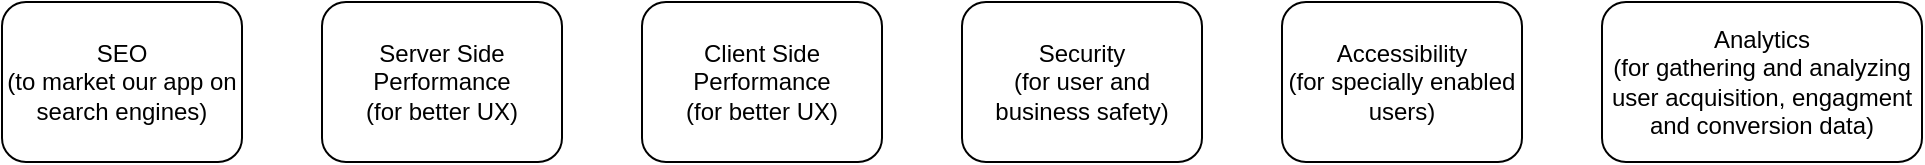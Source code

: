 <mxfile version="24.7.6" pages="2">
  <diagram name="Page-1" id="j4Em_DQwWdC92_yOTC8r">
    <mxGraphModel dx="858" dy="558" grid="1" gridSize="10" guides="1" tooltips="1" connect="1" arrows="1" fold="1" page="0" pageScale="1" pageWidth="850" pageHeight="1100" math="0" shadow="0">
      <root>
        <mxCell id="0" />
        <mxCell id="1" parent="0" />
        <mxCell id="9tmtyQ-8fhGdTBr26bhv-1" value="SEO&lt;br&gt;(to market our app on search engines)" style="rounded=1;whiteSpace=wrap;html=1;" parent="1" vertex="1">
          <mxGeometry x="80" y="160" width="120" height="80" as="geometry" />
        </mxCell>
        <mxCell id="G9grGnqk3tpCFQDE0WmU-1" value="Server Side Performance&lt;br&gt;(for better UX)" style="rounded=1;whiteSpace=wrap;html=1;" parent="1" vertex="1">
          <mxGeometry x="240" y="160" width="120" height="80" as="geometry" />
        </mxCell>
        <mxCell id="G9grGnqk3tpCFQDE0WmU-2" value="Client Side Performance&lt;br&gt;(for better UX)" style="rounded=1;whiteSpace=wrap;html=1;" parent="1" vertex="1">
          <mxGeometry x="400" y="160" width="120" height="80" as="geometry" />
        </mxCell>
        <mxCell id="G9grGnqk3tpCFQDE0WmU-3" value="Security&lt;br&gt;(for user and business safety)" style="rounded=1;whiteSpace=wrap;html=1;" parent="1" vertex="1">
          <mxGeometry x="560" y="160" width="120" height="80" as="geometry" />
        </mxCell>
        <mxCell id="G9grGnqk3tpCFQDE0WmU-4" value="Accessibility&lt;br&gt;(for specially enabled users)" style="rounded=1;whiteSpace=wrap;html=1;" parent="1" vertex="1">
          <mxGeometry x="720" y="160" width="120" height="80" as="geometry" />
        </mxCell>
        <mxCell id="G9grGnqk3tpCFQDE0WmU-5" value="&lt;div&gt;Analytics&lt;/div&gt;&lt;div&gt;(for gathering and analyzing user acquisition, engagment and conversion data)&lt;/div&gt;" style="rounded=1;whiteSpace=wrap;html=1;" parent="1" vertex="1">
          <mxGeometry x="880" y="160" width="160" height="80" as="geometry" />
        </mxCell>
      </root>
    </mxGraphModel>
  </diagram>
  <diagram id="QFHpXjn3C43bWI-Y3m1n" name="Performance">
    <mxGraphModel dx="1409" dy="656" grid="1" gridSize="10" guides="1" tooltips="1" connect="1" arrows="1" fold="1" page="0" pageScale="1" pageWidth="850" pageHeight="1100" math="0" shadow="0">
      <root>
        <mxCell id="0" />
        <mxCell id="1" parent="0" />
        <mxCell id="lKLFR3DL2J9VLYMlDI5P-1" value="" style="rounded=0;whiteSpace=wrap;html=1;movable=0;resizable=0;rotatable=0;deletable=0;editable=0;locked=1;connectable=0;" vertex="1" parent="1">
          <mxGeometry x="-40" y="80" width="280" height="440" as="geometry" />
        </mxCell>
        <mxCell id="lKLFR3DL2J9VLYMlDI5P-2" value="www.google.com" style="rounded=0;whiteSpace=wrap;html=1;" vertex="1" parent="1">
          <mxGeometry x="30" y="110" width="120" height="30" as="geometry" />
        </mxCell>
        <mxCell id="lKLFR3DL2J9VLYMlDI5P-3" value="Client" style="text;html=1;align=center;verticalAlign=middle;resizable=0;points=[];autosize=1;strokeColor=none;fillColor=none;movable=0;rotatable=0;deletable=0;editable=0;locked=1;connectable=0;" vertex="1" parent="1">
          <mxGeometry x="65" y="80" width="50" height="30" as="geometry" />
        </mxCell>
        <mxCell id="lKLFR3DL2J9VLYMlDI5P-6" value="" style="rounded=0;whiteSpace=wrap;html=1;movable=0;resizable=0;rotatable=0;deletable=0;editable=0;locked=1;connectable=0;" vertex="1" parent="1">
          <mxGeometry x="320" y="80" width="280" height="440" as="geometry" />
        </mxCell>
        <mxCell id="lKLFR3DL2J9VLYMlDI5P-7" value="Server" style="text;html=1;align=center;verticalAlign=middle;resizable=1;points=[];autosize=1;strokeColor=none;fillColor=none;movable=1;rotatable=1;deletable=1;editable=1;locked=0;connectable=1;" vertex="1" parent="1">
          <mxGeometry x="430" y="80" width="60" height="30" as="geometry" />
        </mxCell>
      </root>
    </mxGraphModel>
  </diagram>
</mxfile>
